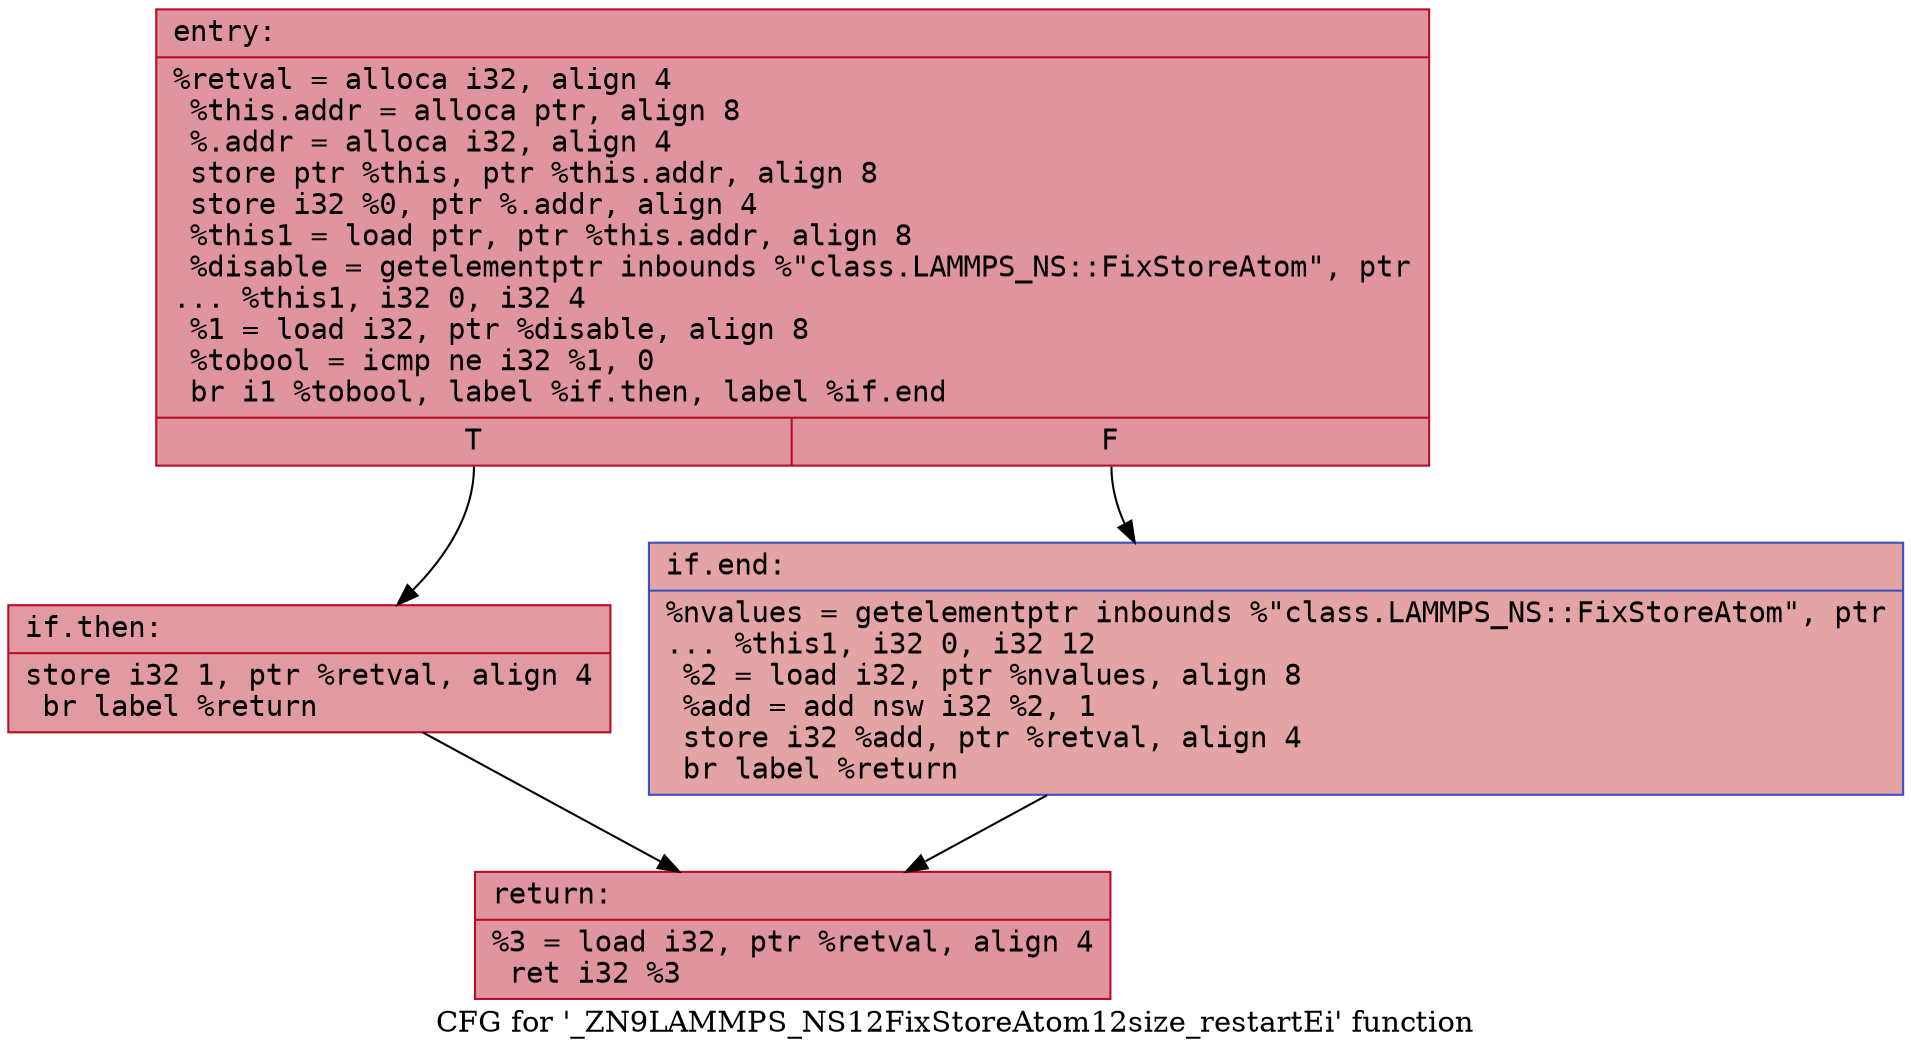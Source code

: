 digraph "CFG for '_ZN9LAMMPS_NS12FixStoreAtom12size_restartEi' function" {
	label="CFG for '_ZN9LAMMPS_NS12FixStoreAtom12size_restartEi' function";

	Node0x555d650ac5a0 [shape=record,color="#b70d28ff", style=filled, fillcolor="#b70d2870" fontname="Courier",label="{entry:\l|  %retval = alloca i32, align 4\l  %this.addr = alloca ptr, align 8\l  %.addr = alloca i32, align 4\l  store ptr %this, ptr %this.addr, align 8\l  store i32 %0, ptr %.addr, align 4\l  %this1 = load ptr, ptr %this.addr, align 8\l  %disable = getelementptr inbounds %\"class.LAMMPS_NS::FixStoreAtom\", ptr\l... %this1, i32 0, i32 4\l  %1 = load i32, ptr %disable, align 8\l  %tobool = icmp ne i32 %1, 0\l  br i1 %tobool, label %if.then, label %if.end\l|{<s0>T|<s1>F}}"];
	Node0x555d650ac5a0:s0 -> Node0x555d6511da60[tooltip="entry -> if.then\nProbability 62.50%" ];
	Node0x555d650ac5a0:s1 -> Node0x555d6511dad0[tooltip="entry -> if.end\nProbability 37.50%" ];
	Node0x555d6511da60 [shape=record,color="#b70d28ff", style=filled, fillcolor="#bb1b2c70" fontname="Courier",label="{if.then:\l|  store i32 1, ptr %retval, align 4\l  br label %return\l}"];
	Node0x555d6511da60 -> Node0x555d6511dc90[tooltip="if.then -> return\nProbability 100.00%" ];
	Node0x555d6511dad0 [shape=record,color="#3d50c3ff", style=filled, fillcolor="#c32e3170" fontname="Courier",label="{if.end:\l|  %nvalues = getelementptr inbounds %\"class.LAMMPS_NS::FixStoreAtom\", ptr\l... %this1, i32 0, i32 12\l  %2 = load i32, ptr %nvalues, align 8\l  %add = add nsw i32 %2, 1\l  store i32 %add, ptr %retval, align 4\l  br label %return\l}"];
	Node0x555d6511dad0 -> Node0x555d6511dc90[tooltip="if.end -> return\nProbability 100.00%" ];
	Node0x555d6511dc90 [shape=record,color="#b70d28ff", style=filled, fillcolor="#b70d2870" fontname="Courier",label="{return:\l|  %3 = load i32, ptr %retval, align 4\l  ret i32 %3\l}"];
}
